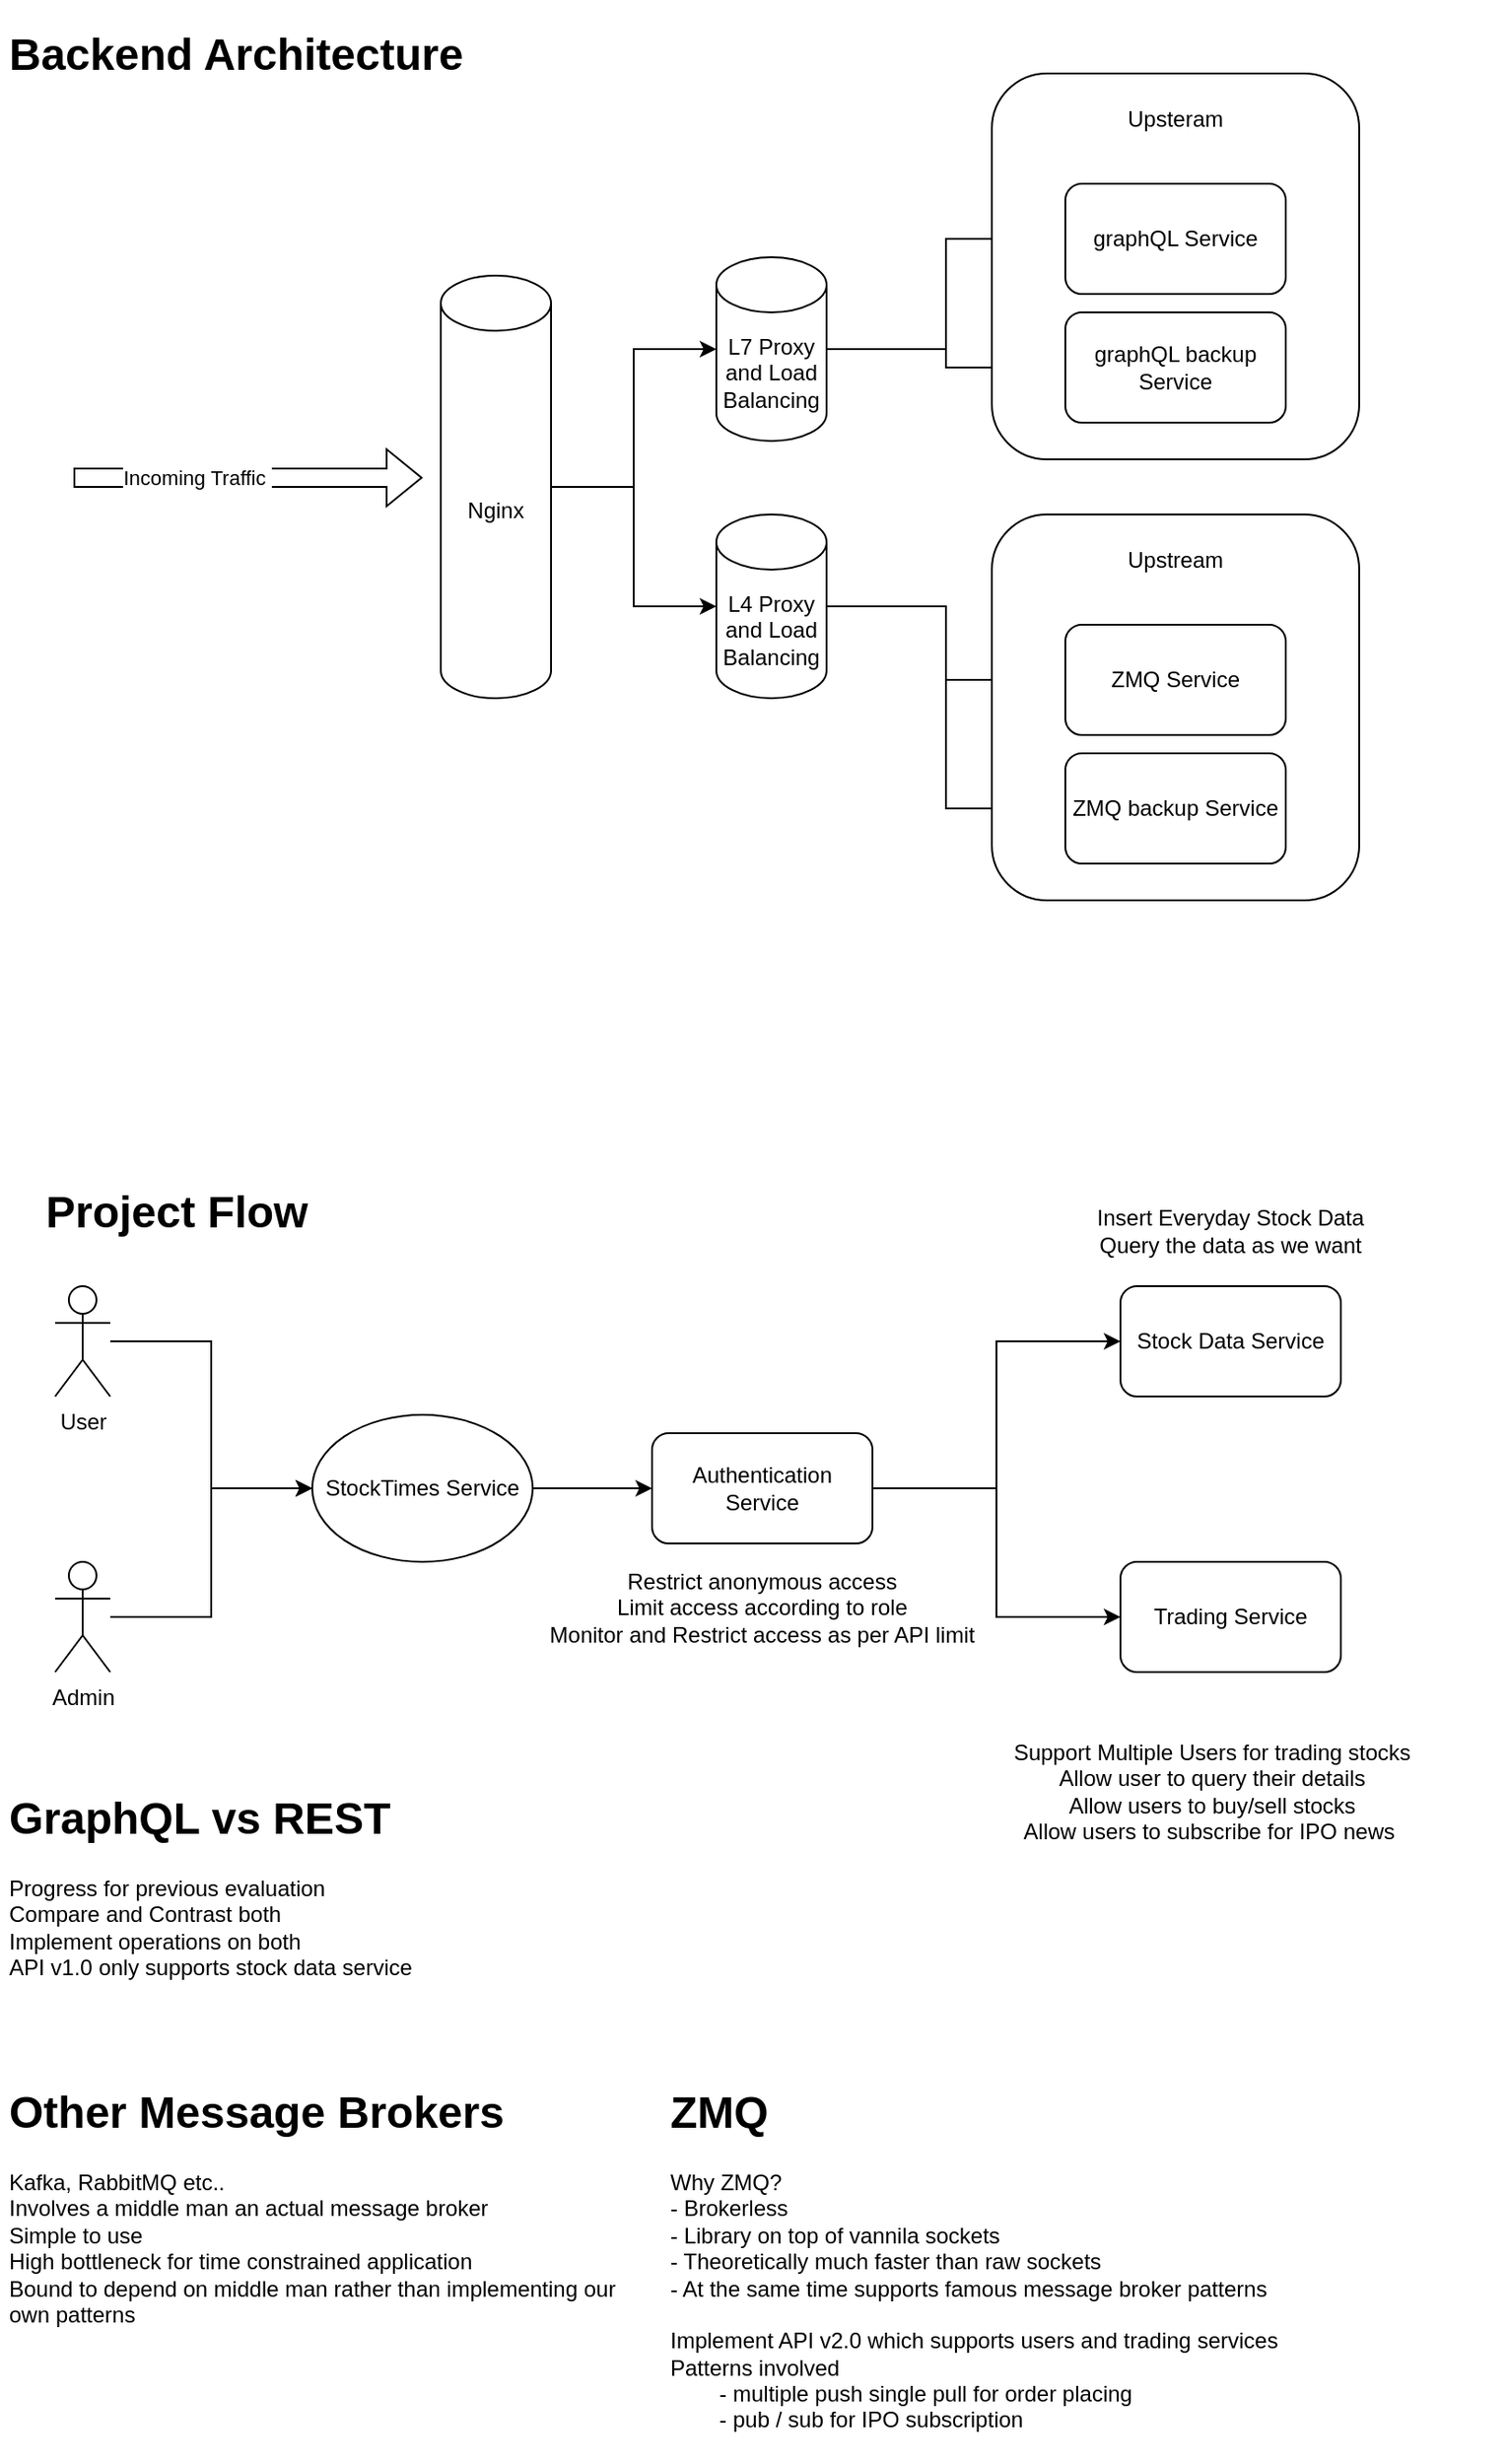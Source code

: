 <mxfile version="15.7.3" type="device"><diagram id="4TMZGKJ-EZynUpNY0ZkY" name="Page-1"><mxGraphModel dx="1022" dy="1502" grid="1" gridSize="10" guides="1" tooltips="1" connect="1" arrows="1" fold="1" page="1" pageScale="1" pageWidth="850" pageHeight="1100" math="0" shadow="0"><root><mxCell id="0"/><mxCell id="1" parent="0"/><mxCell id="9bo1qw7V_BZrpGAHy3hR-8" style="edgeStyle=orthogonalEdgeStyle;rounded=0;orthogonalLoop=1;jettySize=auto;html=1;entryX=0;entryY=0.5;entryDx=0;entryDy=0;" edge="1" parent="1" source="9bo1qw7V_BZrpGAHy3hR-1" target="9bo1qw7V_BZrpGAHy3hR-3"><mxGeometry relative="1" as="geometry"/></mxCell><mxCell id="9bo1qw7V_BZrpGAHy3hR-1" value="User" style="shape=umlActor;verticalLabelPosition=bottom;verticalAlign=top;html=1;outlineConnect=0;" vertex="1" parent="1"><mxGeometry x="100" y="70" width="30" height="60" as="geometry"/></mxCell><mxCell id="9bo1qw7V_BZrpGAHy3hR-9" style="edgeStyle=orthogonalEdgeStyle;rounded=0;orthogonalLoop=1;jettySize=auto;html=1;" edge="1" parent="1" source="9bo1qw7V_BZrpGAHy3hR-2" target="9bo1qw7V_BZrpGAHy3hR-3"><mxGeometry relative="1" as="geometry"/></mxCell><mxCell id="9bo1qw7V_BZrpGAHy3hR-2" value="Admin" style="shape=umlActor;verticalLabelPosition=bottom;verticalAlign=top;html=1;outlineConnect=0;" vertex="1" parent="1"><mxGeometry x="100" y="220" width="30" height="60" as="geometry"/></mxCell><mxCell id="9bo1qw7V_BZrpGAHy3hR-10" style="edgeStyle=orthogonalEdgeStyle;rounded=0;orthogonalLoop=1;jettySize=auto;html=1;" edge="1" parent="1" source="9bo1qw7V_BZrpGAHy3hR-3" target="9bo1qw7V_BZrpGAHy3hR-4"><mxGeometry relative="1" as="geometry"/></mxCell><mxCell id="9bo1qw7V_BZrpGAHy3hR-3" value="StockTimes Service" style="ellipse;whiteSpace=wrap;html=1;" vertex="1" parent="1"><mxGeometry x="240" y="140" width="120" height="80" as="geometry"/></mxCell><mxCell id="9bo1qw7V_BZrpGAHy3hR-11" style="edgeStyle=orthogonalEdgeStyle;rounded=0;orthogonalLoop=1;jettySize=auto;html=1;entryX=0;entryY=0.5;entryDx=0;entryDy=0;" edge="1" parent="1" source="9bo1qw7V_BZrpGAHy3hR-4" target="9bo1qw7V_BZrpGAHy3hR-5"><mxGeometry relative="1" as="geometry"/></mxCell><mxCell id="9bo1qw7V_BZrpGAHy3hR-12" style="edgeStyle=orthogonalEdgeStyle;rounded=0;orthogonalLoop=1;jettySize=auto;html=1;entryX=0;entryY=0.5;entryDx=0;entryDy=0;" edge="1" parent="1" source="9bo1qw7V_BZrpGAHy3hR-4" target="9bo1qw7V_BZrpGAHy3hR-6"><mxGeometry relative="1" as="geometry"/></mxCell><mxCell id="9bo1qw7V_BZrpGAHy3hR-4" value="Authentication Service" style="rounded=1;whiteSpace=wrap;html=1;" vertex="1" parent="1"><mxGeometry x="425" y="150" width="120" height="60" as="geometry"/></mxCell><mxCell id="9bo1qw7V_BZrpGAHy3hR-5" value="Stock Data Service" style="rounded=1;whiteSpace=wrap;html=1;" vertex="1" parent="1"><mxGeometry x="680" y="70" width="120" height="60" as="geometry"/></mxCell><mxCell id="9bo1qw7V_BZrpGAHy3hR-6" value="Trading Service" style="rounded=1;whiteSpace=wrap;html=1;" vertex="1" parent="1"><mxGeometry x="680" y="220" width="120" height="60" as="geometry"/></mxCell><mxCell id="9bo1qw7V_BZrpGAHy3hR-13" value="Insert Everyday Stock Data&lt;br&gt;Query the data as we want" style="text;html=1;strokeColor=none;fillColor=none;align=center;verticalAlign=middle;whiteSpace=wrap;rounded=0;" vertex="1" parent="1"><mxGeometry x="660" y="25" width="160" height="30" as="geometry"/></mxCell><mxCell id="9bo1qw7V_BZrpGAHy3hR-14" value="Support Multiple Users for trading stocks&lt;br&gt;Allow user to query their details&lt;br&gt;Allow users to buy/sell stocks&lt;br&gt;Allow users to subscribe for IPO news&amp;nbsp;" style="text;html=1;strokeColor=none;fillColor=none;align=center;verticalAlign=middle;whiteSpace=wrap;rounded=0;" vertex="1" parent="1"><mxGeometry x="570" y="290" width="320" height="110" as="geometry"/></mxCell><mxCell id="9bo1qw7V_BZrpGAHy3hR-15" value="Restrict anonymous access&lt;br&gt;Limit access according to role&lt;br&gt;Monitor and Restrict access as per API limit" style="text;html=1;strokeColor=none;fillColor=none;align=center;verticalAlign=middle;whiteSpace=wrap;rounded=0;" vertex="1" parent="1"><mxGeometry x="360" y="210" width="250" height="70" as="geometry"/></mxCell><mxCell id="9bo1qw7V_BZrpGAHy3hR-16" value="&lt;h1&gt;GraphQL vs REST&lt;/h1&gt;&lt;div&gt;Progress for previous evaluation&lt;/div&gt;&lt;div&gt;Compare and Contrast both&lt;/div&gt;&lt;div&gt;Implement operations on both&lt;/div&gt;&lt;div&gt;API v1.0 only supports stock data service&lt;/div&gt;" style="text;html=1;strokeColor=none;fillColor=none;spacing=5;spacingTop=-20;whiteSpace=wrap;overflow=hidden;rounded=0;" vertex="1" parent="1"><mxGeometry x="70" y="340" width="240" height="120" as="geometry"/></mxCell><mxCell id="9bo1qw7V_BZrpGAHy3hR-17" value="&lt;h1&gt;ZMQ&lt;/h1&gt;&lt;div&gt;&lt;span&gt;Why ZMQ?&lt;/span&gt;&lt;br&gt;&lt;/div&gt;&lt;div&gt;- Brokerless&lt;/div&gt;&lt;div&gt;- Library on top of vannila sockets&lt;/div&gt;&lt;div&gt;- Theoretically much faster than raw sockets&lt;/div&gt;&lt;div&gt;- At the same time supports famous message broker patterns&lt;/div&gt;&lt;div&gt;&lt;br&gt;&lt;/div&gt;&lt;div&gt;&lt;div&gt;Implement API v2.0 which supports users and trading services&lt;/div&gt;&lt;/div&gt;&lt;div&gt;Patterns involved&amp;nbsp;&lt;/div&gt;&lt;div&gt;&lt;span style=&quot;white-space: pre&quot;&gt;&#9;&lt;/span&gt;- multiple push single pull for order placing&lt;/div&gt;&lt;div&gt;&lt;span style=&quot;white-space: pre&quot;&gt;&#9;&lt;/span&gt;- pub / sub for IPO subscription&lt;br&gt;&lt;/div&gt;&lt;div&gt;&lt;br&gt;&lt;/div&gt;" style="text;html=1;strokeColor=none;fillColor=none;spacing=5;spacingTop=-20;whiteSpace=wrap;overflow=hidden;rounded=0;" vertex="1" parent="1"><mxGeometry x="430" y="500" width="370" height="210" as="geometry"/></mxCell><mxCell id="9bo1qw7V_BZrpGAHy3hR-18" value="&lt;h1&gt;Other Message Brokers&lt;/h1&gt;&lt;div&gt;Kafka, RabbitMQ etc..&lt;/div&gt;&lt;div&gt;Involves a middle man an actual message broker&lt;/div&gt;&lt;div&gt;Simple to use&lt;/div&gt;&lt;div&gt;High bottleneck for time constrained application&lt;/div&gt;&lt;div&gt;Bound to depend on middle man rather than implementing our own patterns&lt;/div&gt;" style="text;html=1;strokeColor=none;fillColor=none;spacing=5;spacingTop=-20;whiteSpace=wrap;overflow=hidden;rounded=0;" vertex="1" parent="1"><mxGeometry x="70" y="500" width="340" height="190" as="geometry"/></mxCell><mxCell id="9bo1qw7V_BZrpGAHy3hR-32" value="&lt;h1&gt;Project Flow&lt;/h1&gt;" style="text;html=1;strokeColor=none;fillColor=none;spacing=5;spacingTop=-20;whiteSpace=wrap;overflow=hidden;rounded=0;" vertex="1" parent="1"><mxGeometry x="90" y="10" width="190" height="60" as="geometry"/></mxCell><mxCell id="9bo1qw7V_BZrpGAHy3hR-33" value="&lt;h1&gt;Backend Architecture&lt;/h1&gt;" style="text;html=1;strokeColor=none;fillColor=none;spacing=5;spacingTop=-20;whiteSpace=wrap;overflow=hidden;rounded=0;" vertex="1" parent="1"><mxGeometry x="70" y="-620" width="280" height="50" as="geometry"/></mxCell><mxCell id="9bo1qw7V_BZrpGAHy3hR-34" value="" style="shape=flexArrow;endArrow=classic;html=1;rounded=0;" edge="1" parent="1"><mxGeometry width="50" height="50" relative="1" as="geometry"><mxPoint x="110" y="-370" as="sourcePoint"/><mxPoint x="300" y="-370" as="targetPoint"/></mxGeometry></mxCell><mxCell id="9bo1qw7V_BZrpGAHy3hR-35" value="Incoming Traffic&amp;nbsp;" style="edgeLabel;html=1;align=center;verticalAlign=middle;resizable=0;points=[];" vertex="1" connectable="0" parent="9bo1qw7V_BZrpGAHy3hR-34"><mxGeometry x="-0.295" relative="1" as="geometry"><mxPoint as="offset"/></mxGeometry></mxCell><mxCell id="9bo1qw7V_BZrpGAHy3hR-39" style="edgeStyle=orthogonalEdgeStyle;rounded=0;orthogonalLoop=1;jettySize=auto;html=1;" edge="1" parent="1" source="9bo1qw7V_BZrpGAHy3hR-36" target="9bo1qw7V_BZrpGAHy3hR-37"><mxGeometry relative="1" as="geometry"/></mxCell><mxCell id="9bo1qw7V_BZrpGAHy3hR-40" style="edgeStyle=orthogonalEdgeStyle;rounded=0;orthogonalLoop=1;jettySize=auto;html=1;" edge="1" parent="1" source="9bo1qw7V_BZrpGAHy3hR-36" target="9bo1qw7V_BZrpGAHy3hR-38"><mxGeometry relative="1" as="geometry"/></mxCell><mxCell id="9bo1qw7V_BZrpGAHy3hR-36" value="Nginx" style="shape=cylinder3;whiteSpace=wrap;html=1;boundedLbl=1;backgroundOutline=1;size=15;" vertex="1" parent="1"><mxGeometry x="310" y="-480" width="60" height="230" as="geometry"/></mxCell><mxCell id="9bo1qw7V_BZrpGAHy3hR-52" style="edgeStyle=orthogonalEdgeStyle;rounded=0;orthogonalLoop=1;jettySize=auto;html=1;" edge="1" parent="1" source="9bo1qw7V_BZrpGAHy3hR-37" target="9bo1qw7V_BZrpGAHy3hR-42"><mxGeometry relative="1" as="geometry"/></mxCell><mxCell id="9bo1qw7V_BZrpGAHy3hR-53" style="edgeStyle=orthogonalEdgeStyle;rounded=0;orthogonalLoop=1;jettySize=auto;html=1;" edge="1" parent="1" source="9bo1qw7V_BZrpGAHy3hR-37" target="9bo1qw7V_BZrpGAHy3hR-43"><mxGeometry relative="1" as="geometry"/></mxCell><mxCell id="9bo1qw7V_BZrpGAHy3hR-37" value="L7 Proxy and Load Balancing" style="shape=cylinder3;whiteSpace=wrap;html=1;boundedLbl=1;backgroundOutline=1;size=15;" vertex="1" parent="1"><mxGeometry x="460" y="-490" width="60" height="100" as="geometry"/></mxCell><mxCell id="9bo1qw7V_BZrpGAHy3hR-54" style="edgeStyle=orthogonalEdgeStyle;rounded=0;orthogonalLoop=1;jettySize=auto;html=1;" edge="1" parent="1" source="9bo1qw7V_BZrpGAHy3hR-38" target="9bo1qw7V_BZrpGAHy3hR-49"><mxGeometry relative="1" as="geometry"/></mxCell><mxCell id="9bo1qw7V_BZrpGAHy3hR-55" style="edgeStyle=orthogonalEdgeStyle;rounded=0;orthogonalLoop=1;jettySize=auto;html=1;entryX=0;entryY=0.5;entryDx=0;entryDy=0;" edge="1" parent="1" source="9bo1qw7V_BZrpGAHy3hR-38" target="9bo1qw7V_BZrpGAHy3hR-50"><mxGeometry relative="1" as="geometry"/></mxCell><mxCell id="9bo1qw7V_BZrpGAHy3hR-38" value="L4 Proxy and Load Balancing" style="shape=cylinder3;whiteSpace=wrap;html=1;boundedLbl=1;backgroundOutline=1;size=15;" vertex="1" parent="1"><mxGeometry x="460" y="-350" width="60" height="100" as="geometry"/></mxCell><mxCell id="9bo1qw7V_BZrpGAHy3hR-47" value="" style="rounded=1;whiteSpace=wrap;html=1;" vertex="1" parent="1"><mxGeometry x="610" y="-590" width="200" height="210" as="geometry"/></mxCell><mxCell id="9bo1qw7V_BZrpGAHy3hR-42" value="graphQL Service" style="rounded=1;whiteSpace=wrap;html=1;" vertex="1" parent="1"><mxGeometry x="650" y="-530" width="120" height="60" as="geometry"/></mxCell><mxCell id="9bo1qw7V_BZrpGAHy3hR-43" value="graphQL backup Service" style="rounded=1;whiteSpace=wrap;html=1;" vertex="1" parent="1"><mxGeometry x="650" y="-460" width="120" height="60" as="geometry"/></mxCell><mxCell id="9bo1qw7V_BZrpGAHy3hR-44" value="Upsteram" style="text;html=1;strokeColor=none;fillColor=none;align=center;verticalAlign=middle;whiteSpace=wrap;rounded=0;" vertex="1" parent="1"><mxGeometry x="680" y="-580" width="60" height="30" as="geometry"/></mxCell><mxCell id="9bo1qw7V_BZrpGAHy3hR-48" value="" style="rounded=1;whiteSpace=wrap;html=1;" vertex="1" parent="1"><mxGeometry x="610" y="-350" width="200" height="210" as="geometry"/></mxCell><mxCell id="9bo1qw7V_BZrpGAHy3hR-49" value="ZMQ Service" style="rounded=1;whiteSpace=wrap;html=1;" vertex="1" parent="1"><mxGeometry x="650" y="-290" width="120" height="60" as="geometry"/></mxCell><mxCell id="9bo1qw7V_BZrpGAHy3hR-50" value="ZMQ backup Service" style="rounded=1;whiteSpace=wrap;html=1;" vertex="1" parent="1"><mxGeometry x="650" y="-220" width="120" height="60" as="geometry"/></mxCell><mxCell id="9bo1qw7V_BZrpGAHy3hR-51" value="Upstream" style="text;html=1;strokeColor=none;fillColor=none;align=center;verticalAlign=middle;whiteSpace=wrap;rounded=0;" vertex="1" parent="1"><mxGeometry x="680" y="-340" width="60" height="30" as="geometry"/></mxCell></root></mxGraphModel></diagram></mxfile>